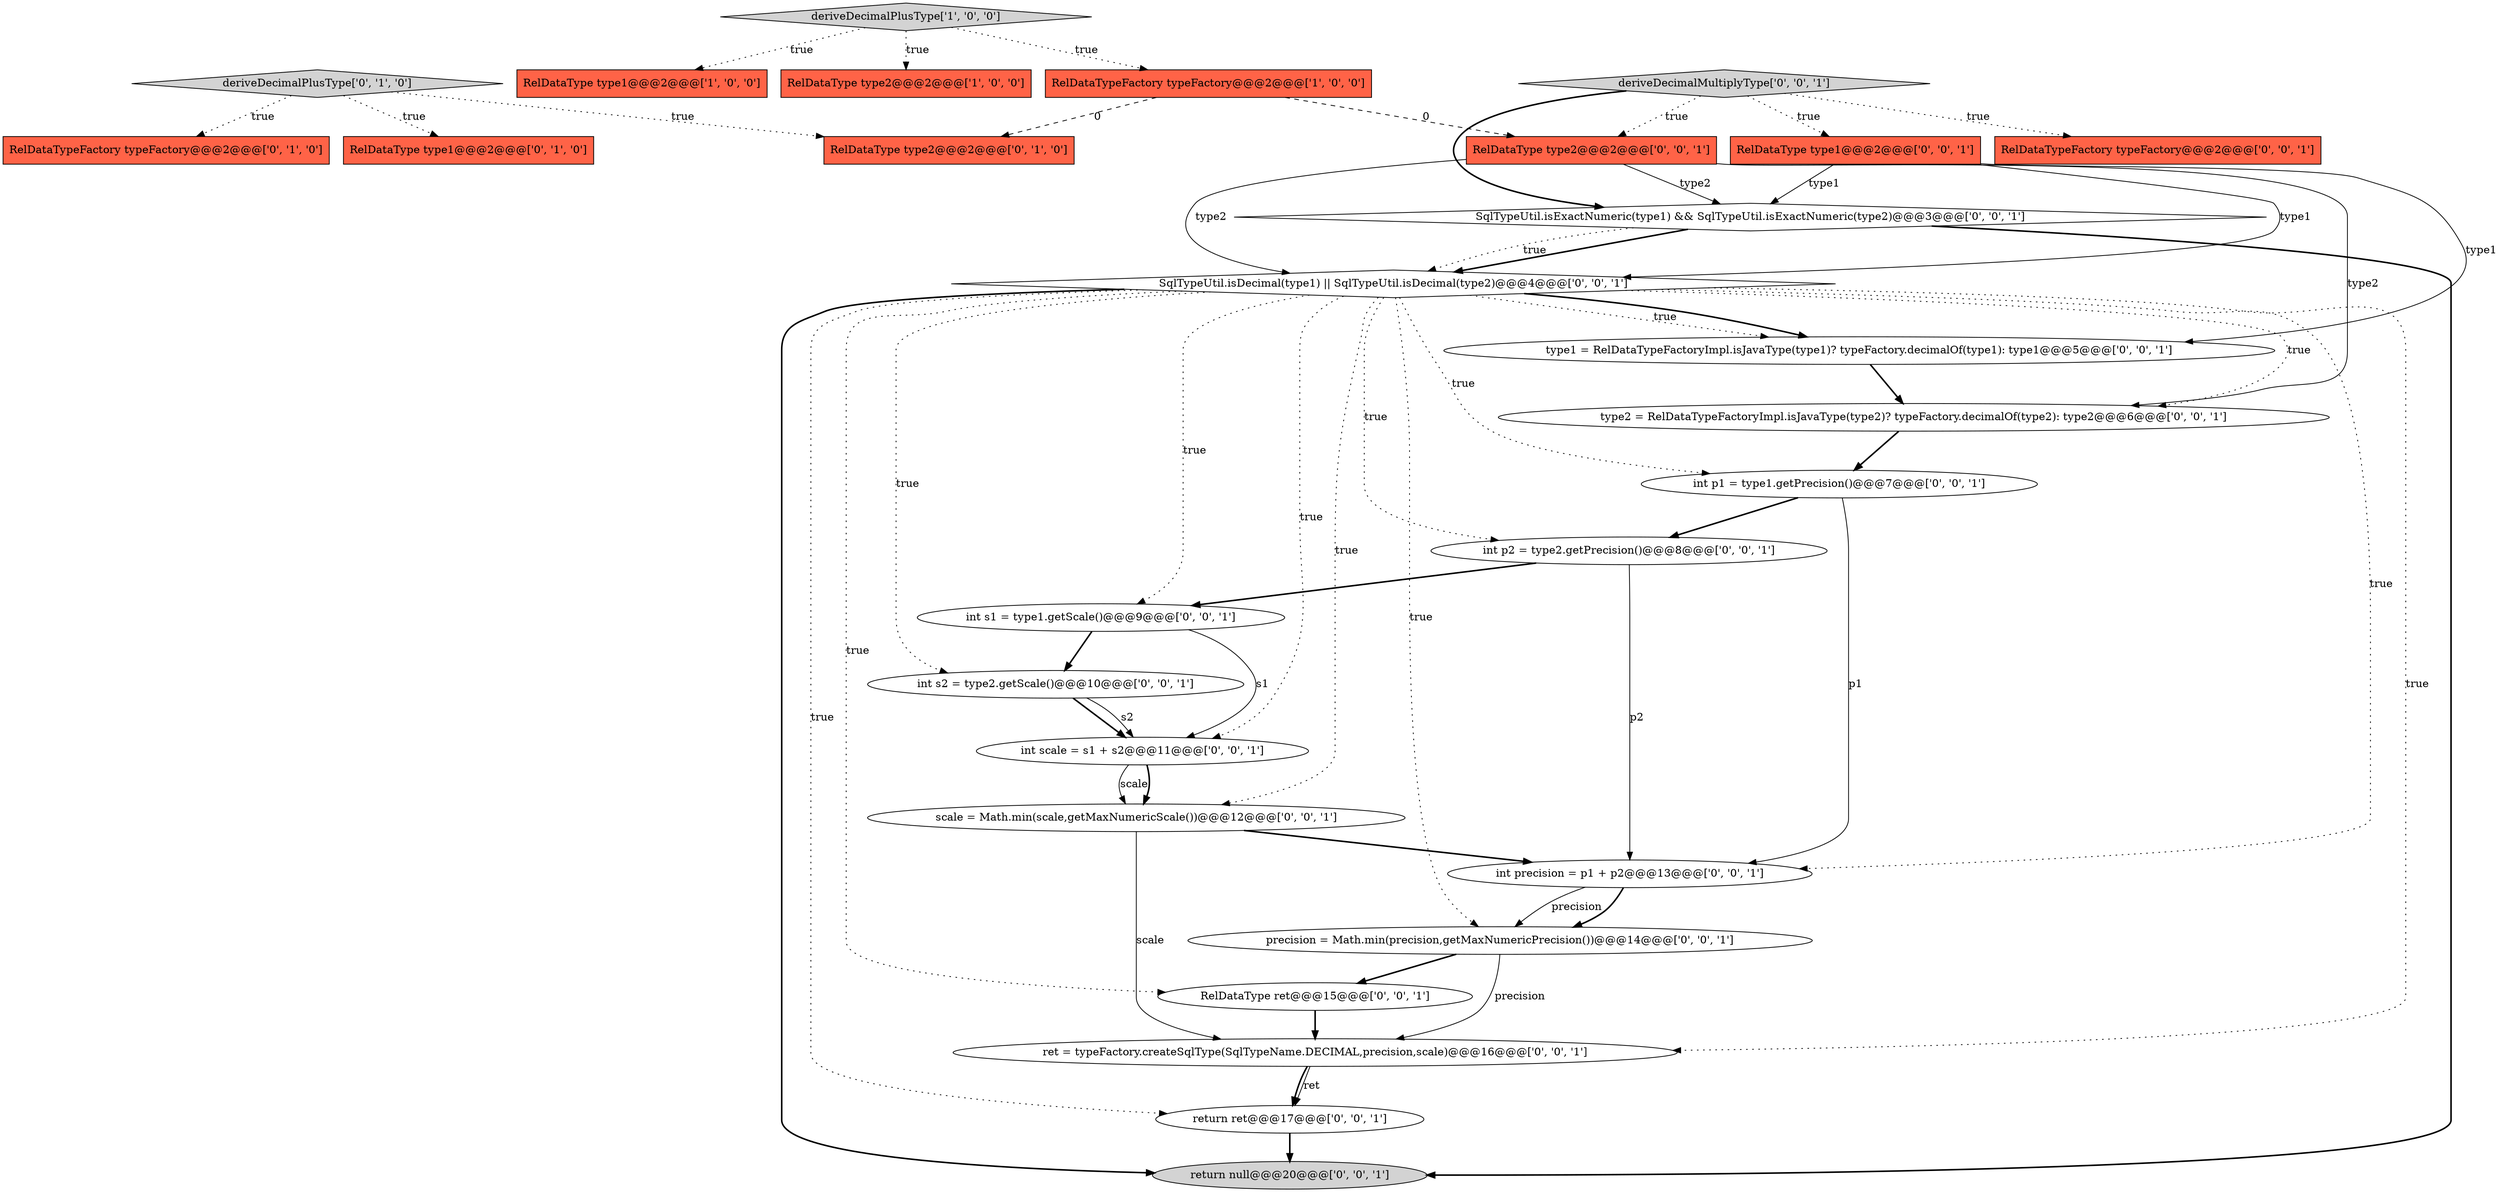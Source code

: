 digraph {
26 [style = filled, label = "int scale = s1 + s2@@@11@@@['0', '0', '1']", fillcolor = white, shape = ellipse image = "AAA0AAABBB3BBB"];
5 [style = filled, label = "RelDataTypeFactory typeFactory@@@2@@@['0', '1', '0']", fillcolor = tomato, shape = box image = "AAA0AAABBB2BBB"];
4 [style = filled, label = "RelDataType type1@@@2@@@['0', '1', '0']", fillcolor = tomato, shape = box image = "AAA0AAABBB2BBB"];
18 [style = filled, label = "int s2 = type2.getScale()@@@10@@@['0', '0', '1']", fillcolor = white, shape = ellipse image = "AAA0AAABBB3BBB"];
24 [style = filled, label = "int p1 = type1.getPrecision()@@@7@@@['0', '0', '1']", fillcolor = white, shape = ellipse image = "AAA0AAABBB3BBB"];
19 [style = filled, label = "RelDataType ret@@@15@@@['0', '0', '1']", fillcolor = white, shape = ellipse image = "AAA0AAABBB3BBB"];
2 [style = filled, label = "RelDataType type1@@@2@@@['1', '0', '0']", fillcolor = tomato, shape = box image = "AAA0AAABBB1BBB"];
20 [style = filled, label = "SqlTypeUtil.isExactNumeric(type1) && SqlTypeUtil.isExactNumeric(type2)@@@3@@@['0', '0', '1']", fillcolor = white, shape = diamond image = "AAA0AAABBB3BBB"];
22 [style = filled, label = "return null@@@20@@@['0', '0', '1']", fillcolor = lightgray, shape = ellipse image = "AAA0AAABBB3BBB"];
27 [style = filled, label = "return ret@@@17@@@['0', '0', '1']", fillcolor = white, shape = ellipse image = "AAA0AAABBB3BBB"];
7 [style = filled, label = "RelDataType type2@@@2@@@['0', '1', '0']", fillcolor = tomato, shape = box image = "AAA1AAABBB2BBB"];
11 [style = filled, label = "ret = typeFactory.createSqlType(SqlTypeName.DECIMAL,precision,scale)@@@16@@@['0', '0', '1']", fillcolor = white, shape = ellipse image = "AAA0AAABBB3BBB"];
1 [style = filled, label = "deriveDecimalPlusType['1', '0', '0']", fillcolor = lightgray, shape = diamond image = "AAA0AAABBB1BBB"];
10 [style = filled, label = "int precision = p1 + p2@@@13@@@['0', '0', '1']", fillcolor = white, shape = ellipse image = "AAA0AAABBB3BBB"];
0 [style = filled, label = "RelDataType type2@@@2@@@['1', '0', '0']", fillcolor = tomato, shape = box image = "AAA0AAABBB1BBB"];
21 [style = filled, label = "RelDataType type2@@@2@@@['0', '0', '1']", fillcolor = tomato, shape = box image = "AAA0AAABBB3BBB"];
12 [style = filled, label = "RelDataType type1@@@2@@@['0', '0', '1']", fillcolor = tomato, shape = box image = "AAA0AAABBB3BBB"];
9 [style = filled, label = "int p2 = type2.getPrecision()@@@8@@@['0', '0', '1']", fillcolor = white, shape = ellipse image = "AAA0AAABBB3BBB"];
17 [style = filled, label = "type2 = RelDataTypeFactoryImpl.isJavaType(type2)? typeFactory.decimalOf(type2): type2@@@6@@@['0', '0', '1']", fillcolor = white, shape = ellipse image = "AAA0AAABBB3BBB"];
25 [style = filled, label = "int s1 = type1.getScale()@@@9@@@['0', '0', '1']", fillcolor = white, shape = ellipse image = "AAA0AAABBB3BBB"];
16 [style = filled, label = "RelDataTypeFactory typeFactory@@@2@@@['0', '0', '1']", fillcolor = tomato, shape = box image = "AAA0AAABBB3BBB"];
14 [style = filled, label = "type1 = RelDataTypeFactoryImpl.isJavaType(type1)? typeFactory.decimalOf(type1): type1@@@5@@@['0', '0', '1']", fillcolor = white, shape = ellipse image = "AAA0AAABBB3BBB"];
23 [style = filled, label = "scale = Math.min(scale,getMaxNumericScale())@@@12@@@['0', '0', '1']", fillcolor = white, shape = ellipse image = "AAA0AAABBB3BBB"];
15 [style = filled, label = "precision = Math.min(precision,getMaxNumericPrecision())@@@14@@@['0', '0', '1']", fillcolor = white, shape = ellipse image = "AAA0AAABBB3BBB"];
3 [style = filled, label = "RelDataTypeFactory typeFactory@@@2@@@['1', '0', '0']", fillcolor = tomato, shape = box image = "AAA1AAABBB1BBB"];
13 [style = filled, label = "SqlTypeUtil.isDecimal(type1) || SqlTypeUtil.isDecimal(type2)@@@4@@@['0', '0', '1']", fillcolor = white, shape = diamond image = "AAA0AAABBB3BBB"];
8 [style = filled, label = "deriveDecimalMultiplyType['0', '0', '1']", fillcolor = lightgray, shape = diamond image = "AAA0AAABBB3BBB"];
6 [style = filled, label = "deriveDecimalPlusType['0', '1', '0']", fillcolor = lightgray, shape = diamond image = "AAA0AAABBB2BBB"];
13->24 [style = dotted, label="true"];
13->17 [style = dotted, label="true"];
13->18 [style = dotted, label="true"];
20->13 [style = bold, label=""];
10->15 [style = solid, label="precision"];
10->15 [style = bold, label=""];
13->27 [style = dotted, label="true"];
8->21 [style = dotted, label="true"];
3->21 [style = dashed, label="0"];
13->25 [style = dotted, label="true"];
3->7 [style = dashed, label="0"];
13->26 [style = dotted, label="true"];
12->20 [style = solid, label="type1"];
18->26 [style = bold, label=""];
8->16 [style = dotted, label="true"];
26->23 [style = solid, label="scale"];
25->18 [style = bold, label=""];
12->13 [style = solid, label="type1"];
13->19 [style = dotted, label="true"];
18->26 [style = solid, label="s2"];
21->20 [style = solid, label="type2"];
14->17 [style = bold, label=""];
19->11 [style = bold, label=""];
11->27 [style = solid, label="ret"];
13->10 [style = dotted, label="true"];
15->19 [style = bold, label=""];
27->22 [style = bold, label=""];
23->11 [style = solid, label="scale"];
9->10 [style = solid, label="p2"];
13->23 [style = dotted, label="true"];
20->22 [style = bold, label=""];
1->3 [style = dotted, label="true"];
17->24 [style = bold, label=""];
8->20 [style = bold, label=""];
8->12 [style = dotted, label="true"];
6->4 [style = dotted, label="true"];
24->10 [style = solid, label="p1"];
21->13 [style = solid, label="type2"];
12->14 [style = solid, label="type1"];
15->11 [style = solid, label="precision"];
9->25 [style = bold, label=""];
26->23 [style = bold, label=""];
6->7 [style = dotted, label="true"];
23->10 [style = bold, label=""];
13->11 [style = dotted, label="true"];
25->26 [style = solid, label="s1"];
20->13 [style = dotted, label="true"];
13->15 [style = dotted, label="true"];
1->0 [style = dotted, label="true"];
13->22 [style = bold, label=""];
1->2 [style = dotted, label="true"];
13->14 [style = dotted, label="true"];
21->17 [style = solid, label="type2"];
13->14 [style = bold, label=""];
24->9 [style = bold, label=""];
6->5 [style = dotted, label="true"];
11->27 [style = bold, label=""];
13->9 [style = dotted, label="true"];
}
